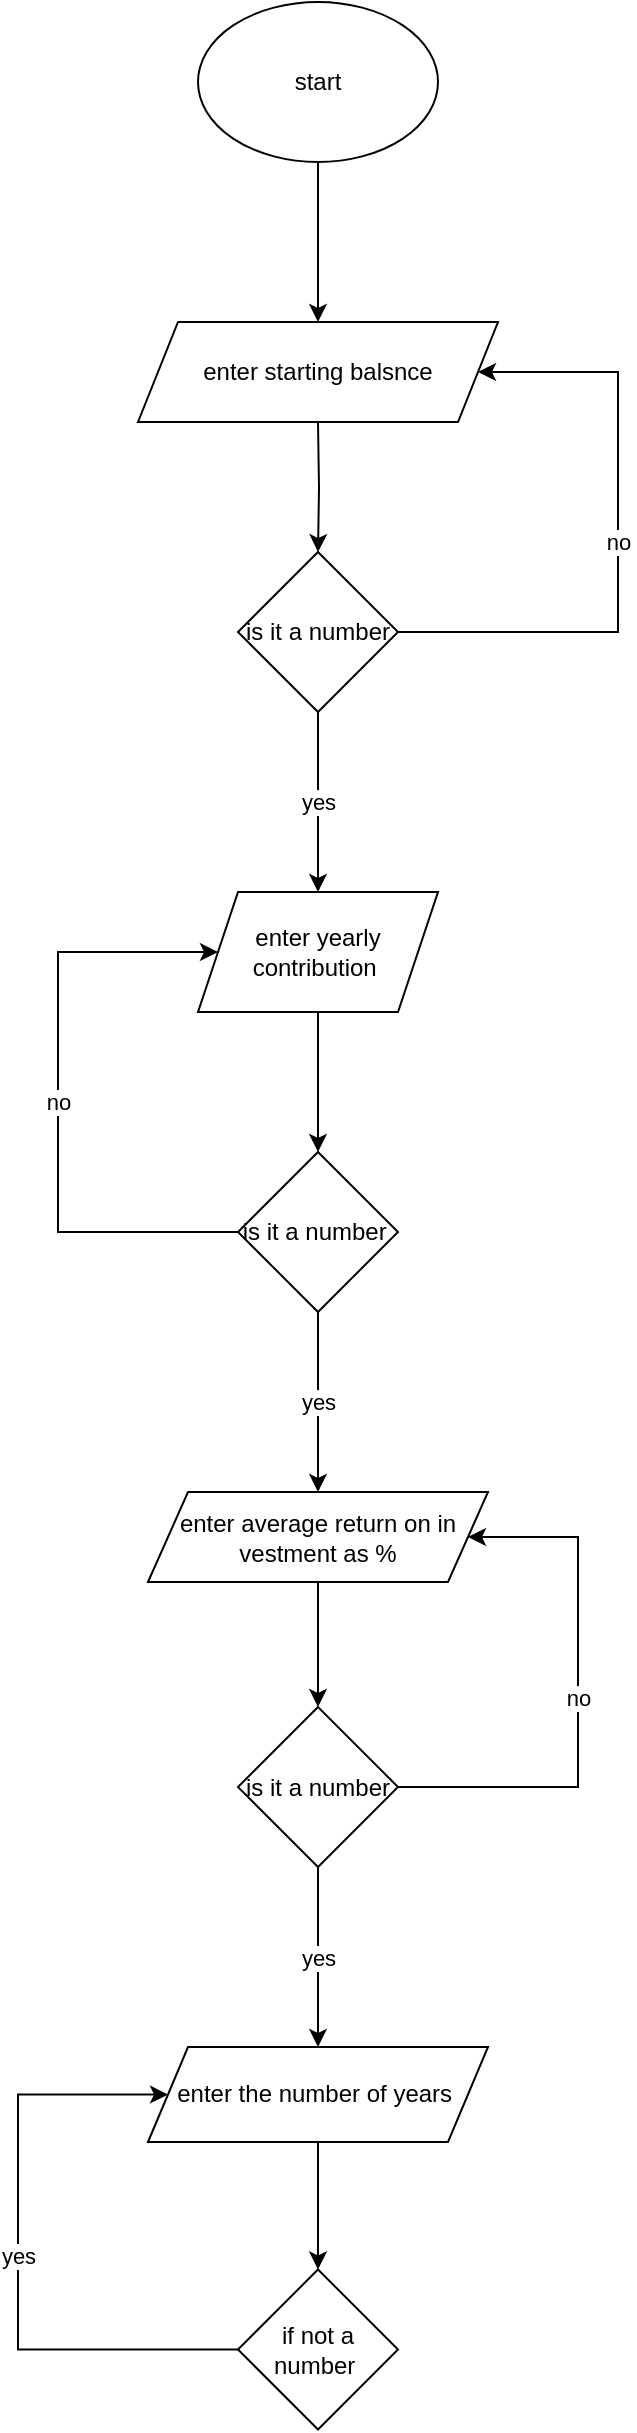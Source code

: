 <mxfile version="13.7.3" type="github">
  <diagram id="QYwQoGs2WD22laDeAXIQ" name="Page-1">
    <mxGraphModel dx="1038" dy="548" grid="1" gridSize="10" guides="1" tooltips="1" connect="1" arrows="1" fold="1" page="1" pageScale="1" pageWidth="850" pageHeight="1100" math="0" shadow="0">
      <root>
        <mxCell id="0" />
        <mxCell id="1" parent="0" />
        <mxCell id="GtAdoeylb1GJBFZ6TU4h-5" value="" style="edgeStyle=orthogonalEdgeStyle;rounded=0;orthogonalLoop=1;jettySize=auto;html=1;" edge="1" parent="1" source="GtAdoeylb1GJBFZ6TU4h-1">
          <mxGeometry relative="1" as="geometry">
            <mxPoint x="360" y="210" as="targetPoint" />
          </mxGeometry>
        </mxCell>
        <mxCell id="GtAdoeylb1GJBFZ6TU4h-1" value="start" style="ellipse;whiteSpace=wrap;html=1;" vertex="1" parent="1">
          <mxGeometry x="300" y="50" width="120" height="80" as="geometry" />
        </mxCell>
        <mxCell id="GtAdoeylb1GJBFZ6TU4h-21" value="" style="edgeStyle=orthogonalEdgeStyle;rounded=0;orthogonalLoop=1;jettySize=auto;html=1;" edge="1" parent="1" target="GtAdoeylb1GJBFZ6TU4h-20">
          <mxGeometry relative="1" as="geometry">
            <mxPoint x="360" y="260" as="sourcePoint" />
          </mxGeometry>
        </mxCell>
        <mxCell id="GtAdoeylb1GJBFZ6TU4h-4" value="enter starting balsnce" style="shape=parallelogram;perimeter=parallelogramPerimeter;whiteSpace=wrap;html=1;fixedSize=1;" vertex="1" parent="1">
          <mxGeometry x="270" y="210" width="180" height="50" as="geometry" />
        </mxCell>
        <mxCell id="GtAdoeylb1GJBFZ6TU4h-22" value="no" style="edgeStyle=orthogonalEdgeStyle;rounded=0;orthogonalLoop=1;jettySize=auto;html=1;entryX=1;entryY=0.5;entryDx=0;entryDy=0;" edge="1" parent="1" source="GtAdoeylb1GJBFZ6TU4h-20">
          <mxGeometry relative="1" as="geometry">
            <mxPoint x="440" y="235" as="targetPoint" />
            <Array as="points">
              <mxPoint x="510" y="365" />
              <mxPoint x="510" y="235" />
            </Array>
          </mxGeometry>
        </mxCell>
        <mxCell id="GtAdoeylb1GJBFZ6TU4h-24" value="yes" style="edgeStyle=orthogonalEdgeStyle;rounded=0;orthogonalLoop=1;jettySize=auto;html=1;" edge="1" parent="1" source="GtAdoeylb1GJBFZ6TU4h-20" target="GtAdoeylb1GJBFZ6TU4h-23">
          <mxGeometry relative="1" as="geometry" />
        </mxCell>
        <mxCell id="GtAdoeylb1GJBFZ6TU4h-20" value="is it a number" style="rhombus;whiteSpace=wrap;html=1;" vertex="1" parent="1">
          <mxGeometry x="320" y="325" width="80" height="80" as="geometry" />
        </mxCell>
        <mxCell id="GtAdoeylb1GJBFZ6TU4h-26" value="" style="edgeStyle=orthogonalEdgeStyle;rounded=0;orthogonalLoop=1;jettySize=auto;html=1;" edge="1" parent="1" source="GtAdoeylb1GJBFZ6TU4h-23" target="GtAdoeylb1GJBFZ6TU4h-25">
          <mxGeometry relative="1" as="geometry" />
        </mxCell>
        <mxCell id="GtAdoeylb1GJBFZ6TU4h-23" value="enter yearly contribution&amp;nbsp;" style="shape=parallelogram;perimeter=parallelogramPerimeter;whiteSpace=wrap;html=1;fixedSize=1;" vertex="1" parent="1">
          <mxGeometry x="300" y="495" width="120" height="60" as="geometry" />
        </mxCell>
        <mxCell id="GtAdoeylb1GJBFZ6TU4h-29" value="yes" style="edgeStyle=orthogonalEdgeStyle;rounded=0;orthogonalLoop=1;jettySize=auto;html=1;" edge="1" parent="1" source="GtAdoeylb1GJBFZ6TU4h-25" target="GtAdoeylb1GJBFZ6TU4h-28">
          <mxGeometry relative="1" as="geometry" />
        </mxCell>
        <mxCell id="GtAdoeylb1GJBFZ6TU4h-30" value="no" style="edgeStyle=orthogonalEdgeStyle;rounded=0;orthogonalLoop=1;jettySize=auto;html=1;entryX=0;entryY=0.5;entryDx=0;entryDy=0;" edge="1" parent="1" source="GtAdoeylb1GJBFZ6TU4h-25" target="GtAdoeylb1GJBFZ6TU4h-23">
          <mxGeometry relative="1" as="geometry">
            <Array as="points">
              <mxPoint x="230" y="665" />
              <mxPoint x="230" y="525" />
            </Array>
          </mxGeometry>
        </mxCell>
        <mxCell id="GtAdoeylb1GJBFZ6TU4h-25" value="is it a number&amp;nbsp;" style="rhombus;whiteSpace=wrap;html=1;" vertex="1" parent="1">
          <mxGeometry x="320" y="625" width="80" height="80" as="geometry" />
        </mxCell>
        <mxCell id="GtAdoeylb1GJBFZ6TU4h-32" value="" style="edgeStyle=orthogonalEdgeStyle;rounded=0;orthogonalLoop=1;jettySize=auto;html=1;" edge="1" parent="1" source="GtAdoeylb1GJBFZ6TU4h-28" target="GtAdoeylb1GJBFZ6TU4h-31">
          <mxGeometry relative="1" as="geometry" />
        </mxCell>
        <mxCell id="GtAdoeylb1GJBFZ6TU4h-28" value="enter average return on in vestment as %" style="shape=parallelogram;perimeter=parallelogramPerimeter;whiteSpace=wrap;html=1;fixedSize=1;" vertex="1" parent="1">
          <mxGeometry x="275" y="795" width="170" height="45" as="geometry" />
        </mxCell>
        <mxCell id="GtAdoeylb1GJBFZ6TU4h-33" value="no" style="edgeStyle=orthogonalEdgeStyle;rounded=0;orthogonalLoop=1;jettySize=auto;html=1;entryX=1;entryY=0.5;entryDx=0;entryDy=0;" edge="1" parent="1" source="GtAdoeylb1GJBFZ6TU4h-31" target="GtAdoeylb1GJBFZ6TU4h-28">
          <mxGeometry relative="1" as="geometry">
            <Array as="points">
              <mxPoint x="490" y="943" />
              <mxPoint x="490" y="818" />
            </Array>
          </mxGeometry>
        </mxCell>
        <mxCell id="GtAdoeylb1GJBFZ6TU4h-39" value="yes" style="edgeStyle=orthogonalEdgeStyle;rounded=0;orthogonalLoop=1;jettySize=auto;html=1;exitX=0.5;exitY=1;exitDx=0;exitDy=0;entryX=0.5;entryY=0;entryDx=0;entryDy=0;" edge="1" parent="1" source="GtAdoeylb1GJBFZ6TU4h-31" target="GtAdoeylb1GJBFZ6TU4h-34">
          <mxGeometry relative="1" as="geometry" />
        </mxCell>
        <mxCell id="GtAdoeylb1GJBFZ6TU4h-31" value="is it a number" style="rhombus;whiteSpace=wrap;html=1;" vertex="1" parent="1">
          <mxGeometry x="320" y="902.5" width="80" height="80" as="geometry" />
        </mxCell>
        <mxCell id="GtAdoeylb1GJBFZ6TU4h-37" value="" style="edgeStyle=orthogonalEdgeStyle;rounded=0;orthogonalLoop=1;jettySize=auto;html=1;" edge="1" parent="1" source="GtAdoeylb1GJBFZ6TU4h-34" target="GtAdoeylb1GJBFZ6TU4h-36">
          <mxGeometry relative="1" as="geometry" />
        </mxCell>
        <mxCell id="GtAdoeylb1GJBFZ6TU4h-34" value="enter the number of years&amp;nbsp;" style="shape=parallelogram;perimeter=parallelogramPerimeter;whiteSpace=wrap;html=1;fixedSize=1;" vertex="1" parent="1">
          <mxGeometry x="275" y="1072.5" width="170" height="47.5" as="geometry" />
        </mxCell>
        <mxCell id="GtAdoeylb1GJBFZ6TU4h-38" value="yes" style="edgeStyle=orthogonalEdgeStyle;rounded=0;orthogonalLoop=1;jettySize=auto;html=1;entryX=0;entryY=0.5;entryDx=0;entryDy=0;" edge="1" parent="1" source="GtAdoeylb1GJBFZ6TU4h-36" target="GtAdoeylb1GJBFZ6TU4h-34">
          <mxGeometry relative="1" as="geometry">
            <Array as="points">
              <mxPoint x="210" y="1224" />
              <mxPoint x="210" y="1096" />
            </Array>
          </mxGeometry>
        </mxCell>
        <mxCell id="GtAdoeylb1GJBFZ6TU4h-36" value="if not a number&amp;nbsp;" style="rhombus;whiteSpace=wrap;html=1;" vertex="1" parent="1">
          <mxGeometry x="320" y="1183.75" width="80" height="80" as="geometry" />
        </mxCell>
      </root>
    </mxGraphModel>
  </diagram>
</mxfile>
